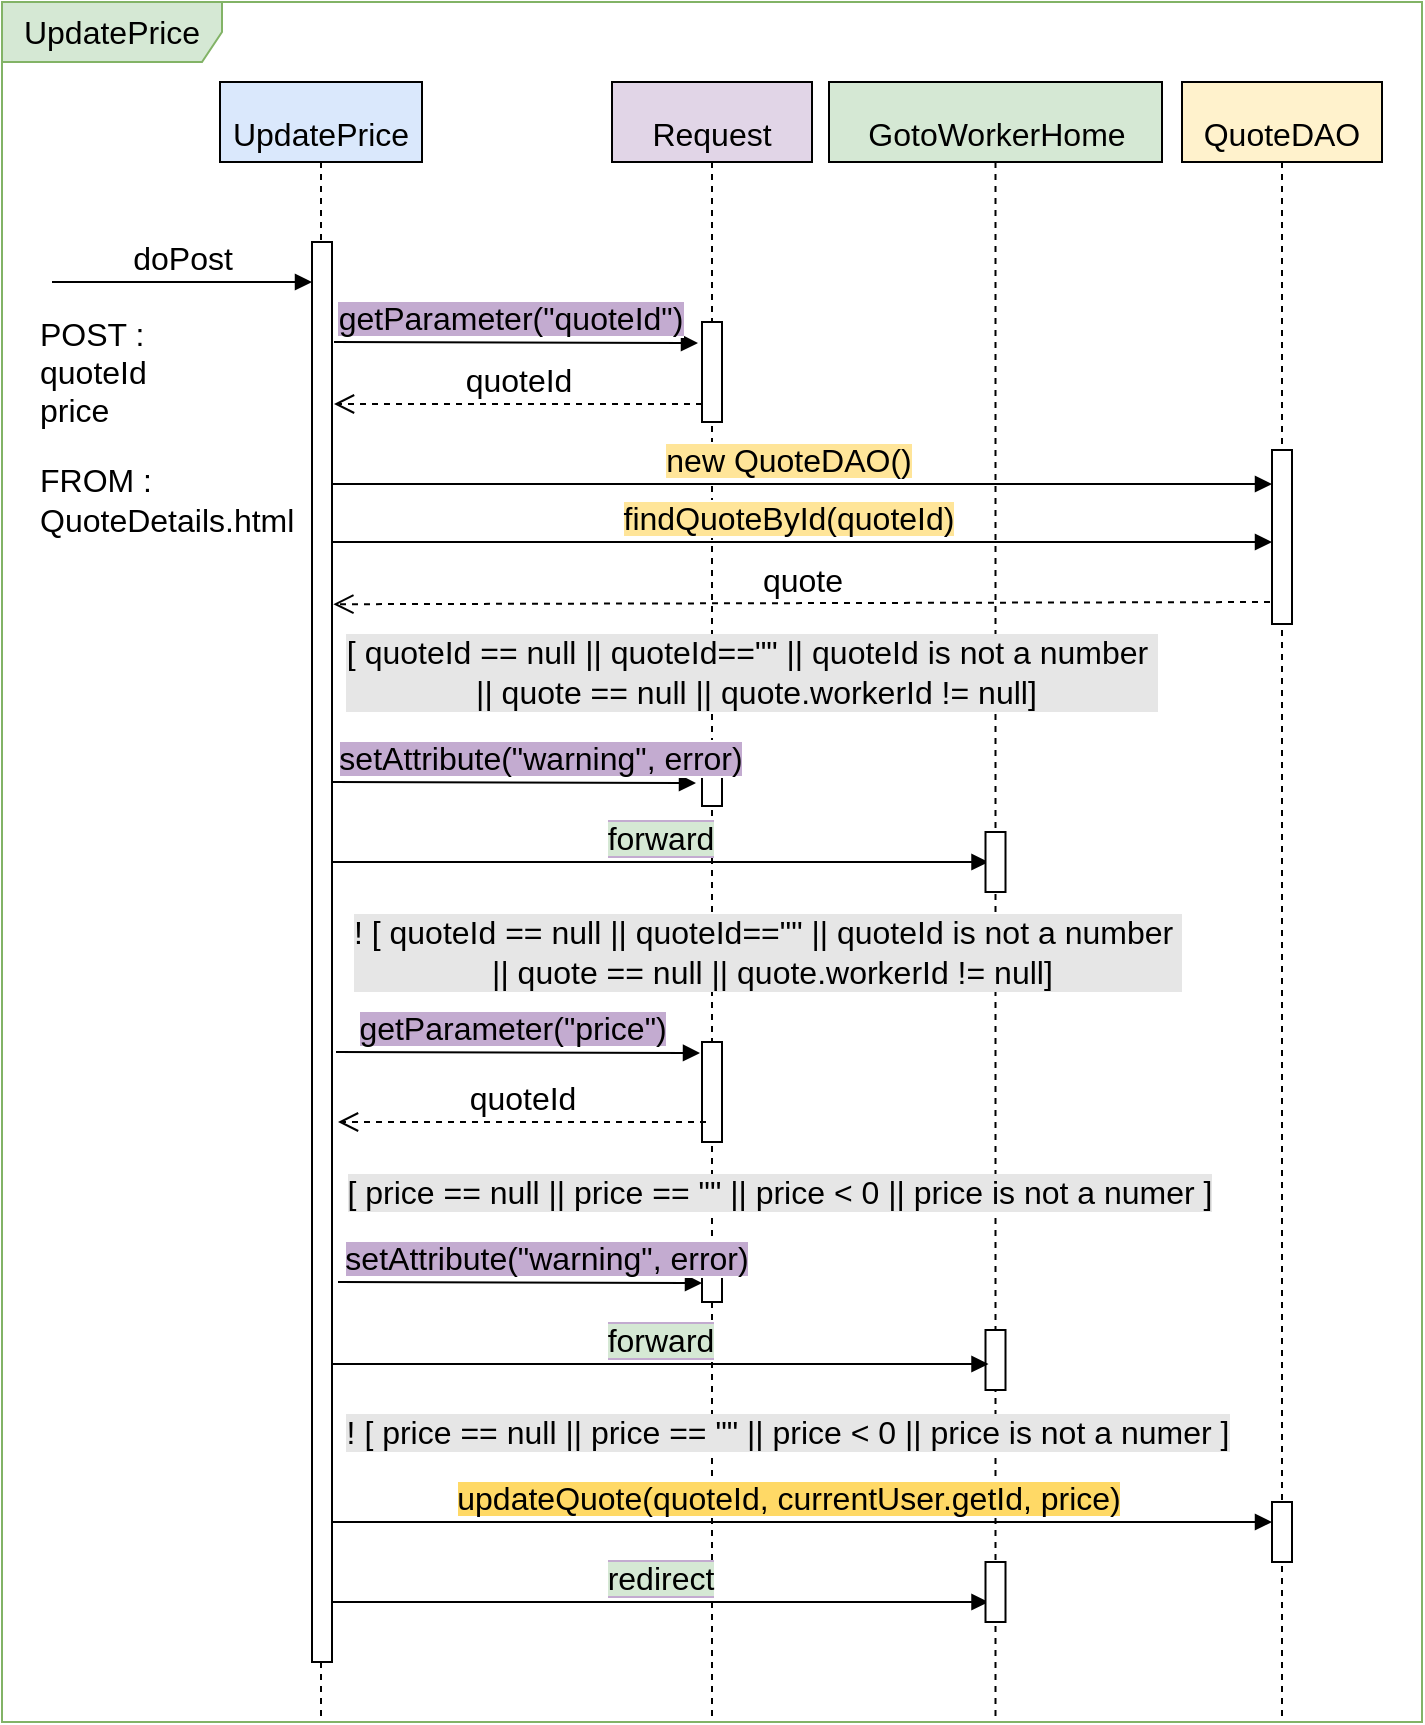 <mxfile version="18.0.8" type="device"><diagram id="8lv88ZR4mrCCeqeHEAU_" name="Page-1"><mxGraphModel dx="1553" dy="934" grid="1" gridSize="10" guides="1" tooltips="1" connect="1" arrows="1" fold="1" page="0" pageScale="1" pageWidth="827" pageHeight="1169" math="0" shadow="0"><root><mxCell id="0"/><mxCell id="1" parent="0"/><mxCell id="1Fg2AFdAJ2kEk59hbJvS-36" value="UpdatePrice" style="shape=umlFrame;whiteSpace=wrap;html=1;fontSize=16;width=110;height=30;fillColor=#d5e8d4;strokeColor=#82b366;" parent="1" vertex="1"><mxGeometry x="-260" y="-320" width="710" height="860" as="geometry"/></mxCell><mxCell id="1Fg2AFdAJ2kEk59hbJvS-5" value="&lt;font style=&quot;font-size: 16px;&quot;&gt;UpdatePrice&lt;/font&gt;" style="shape=umlLifeline;perimeter=lifelinePerimeter;whiteSpace=wrap;html=1;container=1;collapsible=0;recursiveResize=0;outlineConnect=0;fontSize=33;align=center;fillColor=#dae8fc;strokeColor=#000000;" parent="1" vertex="1"><mxGeometry x="-151" y="-280" width="101" height="820" as="geometry"/></mxCell><mxCell id="1Fg2AFdAJ2kEk59hbJvS-6" value="&lt;span style=&quot;font-size: 16px;&quot;&gt;Request&lt;/span&gt;" style="shape=umlLifeline;perimeter=lifelinePerimeter;whiteSpace=wrap;html=1;container=1;collapsible=0;recursiveResize=0;outlineConnect=0;fontSize=33;align=center;fillColor=#e1d5e7;strokeColor=#000000;" parent="1" vertex="1"><mxGeometry x="45" y="-280" width="100" height="820" as="geometry"/></mxCell><mxCell id="1Fg2AFdAJ2kEk59hbJvS-20" value="" style="html=1;points=[];perimeter=orthogonalPerimeter;fontSize=16;" parent="1Fg2AFdAJ2kEk59hbJvS-6" vertex="1"><mxGeometry x="45" y="120" width="10" height="50" as="geometry"/></mxCell><mxCell id="KCKQE4-qabH9YLG1A_O_-18" value="" style="html=1;points=[];perimeter=orthogonalPerimeter;fontSize=16;" vertex="1" parent="1Fg2AFdAJ2kEk59hbJvS-6"><mxGeometry x="45" y="342" width="10" height="20" as="geometry"/></mxCell><mxCell id="KCKQE4-qabH9YLG1A_O_-4" value="&lt;span style=&quot;background-color: rgb(213, 232, 212);&quot;&gt;forward&lt;/span&gt;" style="html=1;verticalAlign=bottom;endArrow=block;rounded=0;labelBackgroundColor=#C3ABD0;fontSize=16;fontColor=#000000;" edge="1" parent="1Fg2AFdAJ2kEk59hbJvS-6"><mxGeometry width="80" relative="1" as="geometry"><mxPoint x="-140" y="390" as="sourcePoint"/><mxPoint x="188.25" y="390" as="targetPoint"/></mxGeometry></mxCell><mxCell id="KCKQE4-qabH9YLG1A_O_-23" value="" style="html=1;points=[];perimeter=orthogonalPerimeter;fontSize=16;" vertex="1" parent="1Fg2AFdAJ2kEk59hbJvS-6"><mxGeometry x="45" y="480" width="10" height="50" as="geometry"/></mxCell><mxCell id="KCKQE4-qabH9YLG1A_O_-28" value="" style="html=1;points=[];perimeter=orthogonalPerimeter;fontSize=16;" vertex="1" parent="1Fg2AFdAJ2kEk59hbJvS-6"><mxGeometry x="45" y="590" width="10" height="20" as="geometry"/></mxCell><mxCell id="KCKQE4-qabH9YLG1A_O_-34" value="&lt;span style=&quot;background-color: rgb(213, 232, 212);&quot;&gt;redirect&lt;/span&gt;" style="html=1;verticalAlign=bottom;endArrow=block;rounded=0;labelBackgroundColor=#C3ABD0;fontSize=16;fontColor=#000000;" edge="1" parent="1Fg2AFdAJ2kEk59hbJvS-6"><mxGeometry width="80" relative="1" as="geometry"><mxPoint x="-140" y="760" as="sourcePoint"/><mxPoint x="188.25" y="760" as="targetPoint"/></mxGeometry></mxCell><mxCell id="1Fg2AFdAJ2kEk59hbJvS-7" value="&lt;p style=&quot;line-height: 0.4;&quot;&gt;&lt;/p&gt;&lt;blockquote style=&quot;margin: 0px 0px 0px 40px; border: none; padding: 0px; line-height: 0.6;&quot;&gt;&lt;/blockquote&gt;&lt;span style=&quot;font-size: 16px;&quot;&gt;GotoWorkerHome&lt;/span&gt;&lt;br&gt;&lt;p&gt;&lt;/p&gt;" style="shape=umlLifeline;perimeter=lifelinePerimeter;whiteSpace=wrap;html=1;container=1;collapsible=0;recursiveResize=0;outlineConnect=0;fontSize=33;align=center;fillColor=#d5e8d4;strokeColor=#000000;" parent="1" vertex="1"><mxGeometry x="153.5" y="-280" width="166.5" height="820" as="geometry"/></mxCell><mxCell id="KCKQE4-qabH9YLG1A_O_-8" value="quote" style="html=1;verticalAlign=bottom;endArrow=open;dashed=1;endSize=8;rounded=0;fontSize=16;entryX=1.067;entryY=0.656;entryDx=0;entryDy=0;entryPerimeter=0;" edge="1" parent="1Fg2AFdAJ2kEk59hbJvS-7"><mxGeometry relative="1" as="geometry"><mxPoint x="220.5" y="260" as="sourcePoint"/><mxPoint x="-247.83" y="261.12" as="targetPoint"/></mxGeometry></mxCell><mxCell id="KCKQE4-qabH9YLG1A_O_-17" value="[ quoteId == null || quoteId==&quot;&quot; || quoteId is not a number&amp;nbsp;&lt;br&gt;&amp;nbsp;|| quote == null || quote.workerId != null]" style="text;html=1;strokeColor=none;fillColor=none;align=center;verticalAlign=middle;whiteSpace=wrap;rounded=0;labelBackgroundColor=#E6E6E6;fontSize=16;fontColor=#000000;" vertex="1" parent="1Fg2AFdAJ2kEk59hbJvS-7"><mxGeometry x="-243.5" y="280" width="410" height="30" as="geometry"/></mxCell><mxCell id="KCKQE4-qabH9YLG1A_O_-19" value="" style="html=1;points=[];perimeter=orthogonalPerimeter;fontSize=16;" vertex="1" parent="1Fg2AFdAJ2kEk59hbJvS-7"><mxGeometry x="78.25" y="375" width="10" height="30" as="geometry"/></mxCell><mxCell id="KCKQE4-qabH9YLG1A_O_-30" value="" style="html=1;points=[];perimeter=orthogonalPerimeter;fontSize=16;" vertex="1" parent="1Fg2AFdAJ2kEk59hbJvS-7"><mxGeometry x="78.25" y="624" width="10" height="30" as="geometry"/></mxCell><mxCell id="KCKQE4-qabH9YLG1A_O_-35" value="" style="html=1;points=[];perimeter=orthogonalPerimeter;fontSize=16;" vertex="1" parent="1Fg2AFdAJ2kEk59hbJvS-7"><mxGeometry x="78.25" y="740" width="10" height="30" as="geometry"/></mxCell><mxCell id="1Fg2AFdAJ2kEk59hbJvS-8" value="&lt;span style=&quot;font-size: 16px;&quot;&gt;QuoteDAO&lt;/span&gt;" style="shape=umlLifeline;perimeter=lifelinePerimeter;whiteSpace=wrap;html=1;container=1;collapsible=0;recursiveResize=0;outlineConnect=0;fontSize=33;align=center;fillColor=#fff2cc;strokeColor=#000000;" parent="1" vertex="1"><mxGeometry x="330" y="-280" width="100" height="820" as="geometry"/></mxCell><mxCell id="1Fg2AFdAJ2kEk59hbJvS-31" value="" style="html=1;points=[];perimeter=orthogonalPerimeter;fontSize=16;" parent="1Fg2AFdAJ2kEk59hbJvS-8" vertex="1"><mxGeometry x="45" y="184" width="10" height="87" as="geometry"/></mxCell><mxCell id="KCKQE4-qabH9YLG1A_O_-33" value="" style="html=1;points=[];perimeter=orthogonalPerimeter;fontSize=16;" vertex="1" parent="1Fg2AFdAJ2kEk59hbJvS-8"><mxGeometry x="45" y="710" width="10" height="30" as="geometry"/></mxCell><mxCell id="1Fg2AFdAJ2kEk59hbJvS-19" value="POST :&lt;br&gt;&lt;div style=&quot;&quot;&gt;quoteId&lt;/div&gt;&lt;div style=&quot;&quot;&gt;price&lt;/div&gt;" style="text;html=1;strokeColor=none;fillColor=none;align=left;verticalAlign=middle;whiteSpace=wrap;rounded=0;fontSize=16;" parent="1" vertex="1"><mxGeometry x="-243" y="-170" width="140" height="70" as="geometry"/></mxCell><mxCell id="1Fg2AFdAJ2kEk59hbJvS-21" value="" style="html=1;points=[];perimeter=orthogonalPerimeter;fontSize=16;" parent="1" vertex="1"><mxGeometry x="-105" y="-200" width="10" height="710" as="geometry"/></mxCell><mxCell id="1Fg2AFdAJ2kEk59hbJvS-13" value="doPost" style="html=1;verticalAlign=bottom;endArrow=block;rounded=0;fontSize=16;" parent="1" edge="1"><mxGeometry width="80" relative="1" as="geometry"><mxPoint x="-235" y="-180" as="sourcePoint"/><mxPoint x="-105" y="-180" as="targetPoint"/></mxGeometry></mxCell><mxCell id="1Fg2AFdAJ2kEk59hbJvS-25" value="quoteId" style="html=1;verticalAlign=bottom;endArrow=open;dashed=1;endSize=8;rounded=0;fontSize=16;" parent="1" edge="1" source="1Fg2AFdAJ2kEk59hbJvS-20"><mxGeometry relative="1" as="geometry"><mxPoint x="81" y="-119.62" as="sourcePoint"/><mxPoint x="-94" y="-119" as="targetPoint"/></mxGeometry></mxCell><mxCell id="1Fg2AFdAJ2kEk59hbJvS-38" value="FROM :&lt;br&gt;QuoteDetails.html" style="text;html=1;strokeColor=none;fillColor=none;align=left;verticalAlign=middle;whiteSpace=wrap;rounded=0;fontSize=16;" parent="1" vertex="1"><mxGeometry x="-243" y="-96" width="102" height="50" as="geometry"/></mxCell><mxCell id="1Fg2AFdAJ2kEk59hbJvS-46" value="&lt;span style=&quot;background-color: rgb(195, 171, 208);&quot;&gt;getParameter(&quot;quoteId&quot;)&lt;/span&gt;" style="html=1;verticalAlign=bottom;endArrow=block;rounded=0;fontSize=16;entryX=0.2;entryY=0.45;entryDx=0;entryDy=0;entryPerimeter=0;" parent="1" edge="1"><mxGeometry x="-0.029" width="80" relative="1" as="geometry"><mxPoint x="-94" y="-150" as="sourcePoint"/><mxPoint x="88" y="-149.5" as="targetPoint"/><mxPoint as="offset"/></mxGeometry></mxCell><mxCell id="KCKQE4-qabH9YLG1A_O_-2" value="&lt;span style=&quot;background-color: rgb(195, 171, 208);&quot;&gt;setAttribute(&quot;warning&quot;, error)&lt;/span&gt;" style="html=1;verticalAlign=bottom;endArrow=block;rounded=0;fontSize=16;entryX=0.2;entryY=0.45;entryDx=0;entryDy=0;entryPerimeter=0;" edge="1" parent="1"><mxGeometry x="0.154" width="80" relative="1" as="geometry"><mxPoint x="-95.0" y="70" as="sourcePoint"/><mxPoint x="87" y="70.5" as="targetPoint"/><mxPoint x="-1" as="offset"/></mxGeometry></mxCell><mxCell id="KCKQE4-qabH9YLG1A_O_-6" value="&lt;span style=&quot;background-color: rgb(255, 229, 153);&quot;&gt;new QuoteDAO()&lt;/span&gt;" style="html=1;verticalAlign=bottom;endArrow=block;rounded=0;fontSize=16;" edge="1" parent="1"><mxGeometry x="-0.029" width="80" relative="1" as="geometry"><mxPoint x="-95" y="-79" as="sourcePoint"/><mxPoint x="375" y="-79" as="targetPoint"/><mxPoint as="offset"/></mxGeometry></mxCell><mxCell id="KCKQE4-qabH9YLG1A_O_-7" value="&lt;span style=&quot;background-color: rgb(255, 229, 153);&quot;&gt;findQuoteById(quoteId)&lt;/span&gt;" style="html=1;verticalAlign=bottom;endArrow=block;rounded=0;fontSize=16;" edge="1" parent="1"><mxGeometry x="-0.029" width="80" relative="1" as="geometry"><mxPoint x="-95" y="-50" as="sourcePoint"/><mxPoint x="375" y="-50" as="targetPoint"/><mxPoint as="offset"/></mxGeometry></mxCell><mxCell id="KCKQE4-qabH9YLG1A_O_-20" value="&lt;span style=&quot;background-color: rgb(195, 171, 208);&quot;&gt;getParameter(&quot;price&quot;)&lt;/span&gt;" style="html=1;verticalAlign=bottom;endArrow=block;rounded=0;fontSize=16;entryX=0.2;entryY=0.45;entryDx=0;entryDy=0;entryPerimeter=0;" edge="1" parent="1"><mxGeometry x="-0.029" width="80" relative="1" as="geometry"><mxPoint x="-93.0" y="205" as="sourcePoint"/><mxPoint x="89" y="205.5" as="targetPoint"/><mxPoint as="offset"/></mxGeometry></mxCell><mxCell id="KCKQE4-qabH9YLG1A_O_-21" value="! [ quoteId == null || quoteId==&quot;&quot; || quoteId is not a number&amp;nbsp;&lt;br&gt;&amp;nbsp;|| quote == null || quote.workerId != null]" style="text;html=1;strokeColor=none;fillColor=none;align=center;verticalAlign=middle;whiteSpace=wrap;rounded=0;labelBackgroundColor=#E6E6E6;fontSize=16;fontColor=#000000;" vertex="1" parent="1"><mxGeometry x="-92" y="140" width="430" height="30" as="geometry"/></mxCell><mxCell id="KCKQE4-qabH9YLG1A_O_-22" value="quoteId" style="html=1;verticalAlign=bottom;endArrow=open;dashed=1;endSize=8;rounded=0;fontSize=16;" edge="1" parent="1"><mxGeometry relative="1" as="geometry"><mxPoint x="92" y="240" as="sourcePoint"/><mxPoint x="-92.0" y="240" as="targetPoint"/></mxGeometry></mxCell><mxCell id="KCKQE4-qabH9YLG1A_O_-25" value="[ price == null || price == &quot;&quot; || price &amp;lt; 0 || price is not a numer ]" style="text;html=1;strokeColor=none;fillColor=none;align=center;verticalAlign=middle;whiteSpace=wrap;rounded=0;labelBackgroundColor=#E6E6E6;fontSize=16;fontColor=#000000;" vertex="1" parent="1"><mxGeometry x="-102" y="260" width="462" height="30" as="geometry"/></mxCell><mxCell id="KCKQE4-qabH9YLG1A_O_-26" value="&lt;span style=&quot;background-color: rgb(195, 171, 208);&quot;&gt;setAttribute(&quot;warning&quot;, error)&lt;/span&gt;" style="html=1;verticalAlign=bottom;endArrow=block;rounded=0;fontSize=16;entryX=0.2;entryY=0.45;entryDx=0;entryDy=0;entryPerimeter=0;" edge="1" parent="1"><mxGeometry x="0.154" width="80" relative="1" as="geometry"><mxPoint x="-92.0" y="320" as="sourcePoint"/><mxPoint x="90" y="320.5" as="targetPoint"/><mxPoint x="-1" as="offset"/></mxGeometry></mxCell><mxCell id="KCKQE4-qabH9YLG1A_O_-27" value="&lt;span style=&quot;background-color: rgb(213, 232, 212);&quot;&gt;forward&lt;/span&gt;" style="html=1;verticalAlign=bottom;endArrow=block;rounded=0;labelBackgroundColor=#C3ABD0;fontSize=16;fontColor=#000000;" edge="1" parent="1"><mxGeometry width="80" relative="1" as="geometry"><mxPoint x="-95" y="361" as="sourcePoint"/><mxPoint x="233.25" y="361" as="targetPoint"/></mxGeometry></mxCell><mxCell id="KCKQE4-qabH9YLG1A_O_-31" value="! [ price == null || price == &quot;&quot; || price &amp;lt; 0 || price is not a numer ]" style="text;html=1;strokeColor=none;fillColor=none;align=center;verticalAlign=middle;whiteSpace=wrap;rounded=0;labelBackgroundColor=#E6E6E6;fontSize=16;fontColor=#000000;" vertex="1" parent="1"><mxGeometry x="-98" y="380" width="462" height="30" as="geometry"/></mxCell><mxCell id="KCKQE4-qabH9YLG1A_O_-32" value="&lt;span style=&quot;background-color: rgb(255, 217, 102);&quot;&gt;updateQuote(quoteId, currentUser.getId, price)&lt;/span&gt;" style="html=1;verticalAlign=bottom;endArrow=block;rounded=0;fontSize=16;" edge="1" parent="1"><mxGeometry x="-0.029" width="80" relative="1" as="geometry"><mxPoint x="-95" y="440" as="sourcePoint"/><mxPoint x="375" y="440" as="targetPoint"/><mxPoint as="offset"/></mxGeometry></mxCell></root></mxGraphModel></diagram></mxfile>